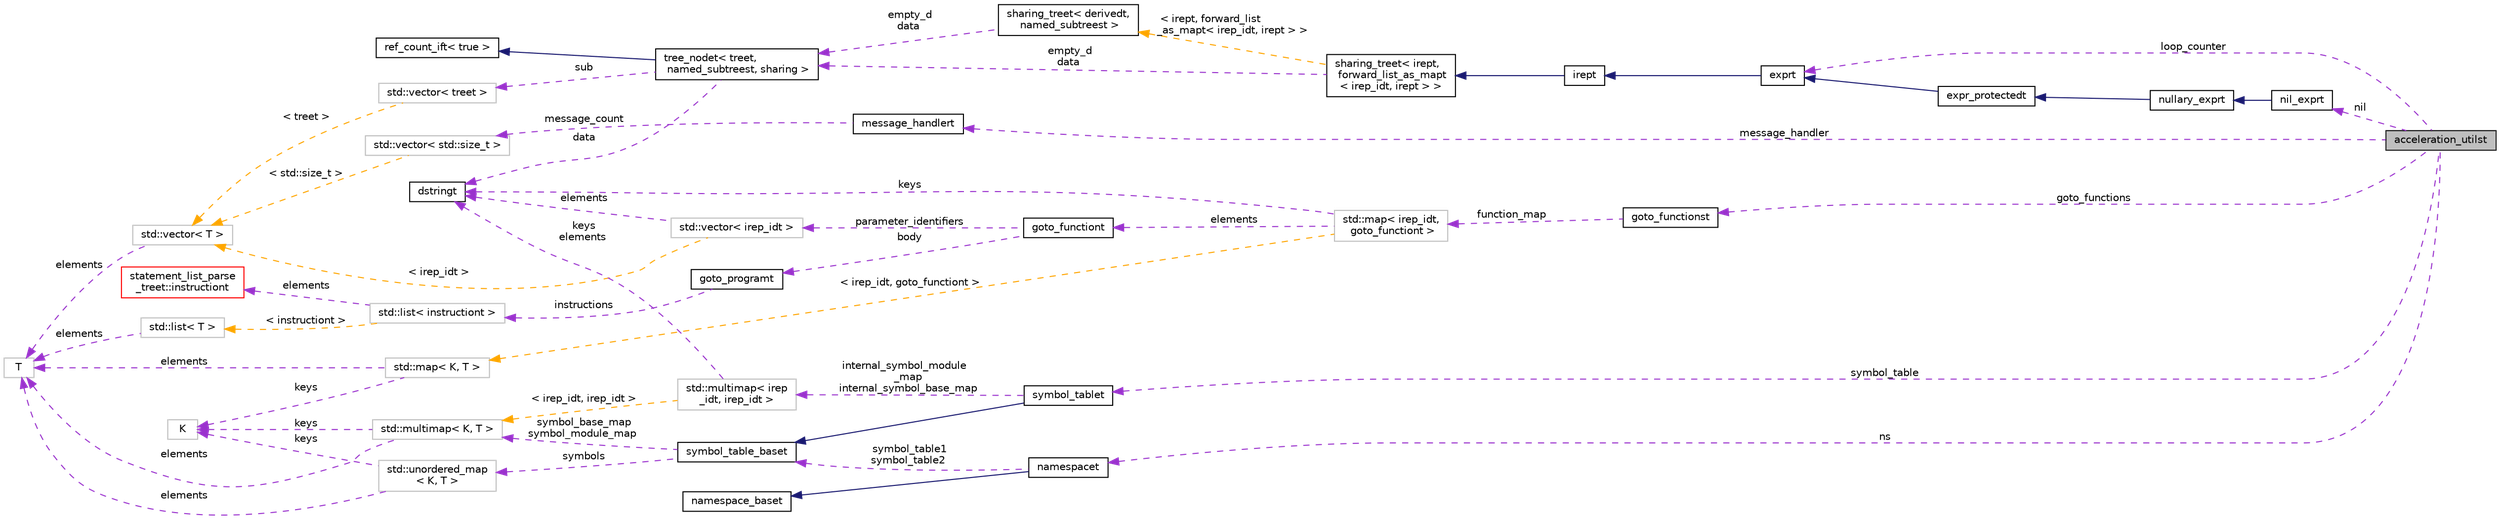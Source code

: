 digraph "acceleration_utilst"
{
 // LATEX_PDF_SIZE
  bgcolor="transparent";
  edge [fontname="Helvetica",fontsize="10",labelfontname="Helvetica",labelfontsize="10"];
  node [fontname="Helvetica",fontsize="10",shape=record];
  rankdir="LR";
  Node1 [label="acceleration_utilst",height=0.2,width=0.4,color="black", fillcolor="grey75", style="filled", fontcolor="black",tooltip=" "];
  Node2 -> Node1 [dir="back",color="darkorchid3",fontsize="10",style="dashed",label=" message_handler" ,fontname="Helvetica"];
  Node2 [label="message_handlert",height=0.2,width=0.4,color="black",URL="$classmessage__handlert.html",tooltip=" "];
  Node3 -> Node2 [dir="back",color="darkorchid3",fontsize="10",style="dashed",label=" message_count" ,fontname="Helvetica"];
  Node3 [label="std::vector\< std::size_t \>",height=0.2,width=0.4,color="grey75",tooltip=" "];
  Node4 -> Node3 [dir="back",color="orange",fontsize="10",style="dashed",label=" \< std::size_t \>" ,fontname="Helvetica"];
  Node4 [label="std::vector\< T \>",height=0.2,width=0.4,color="grey75",tooltip="STL class."];
  Node5 -> Node4 [dir="back",color="darkorchid3",fontsize="10",style="dashed",label=" elements" ,fontname="Helvetica"];
  Node5 [label="T",height=0.2,width=0.4,color="grey75",tooltip=" "];
  Node6 -> Node1 [dir="back",color="darkorchid3",fontsize="10",style="dashed",label=" symbol_table" ,fontname="Helvetica"];
  Node6 [label="symbol_tablet",height=0.2,width=0.4,color="black",URL="$classsymbol__tablet.html",tooltip="The symbol table."];
  Node7 -> Node6 [dir="back",color="midnightblue",fontsize="10",style="solid",fontname="Helvetica"];
  Node7 [label="symbol_table_baset",height=0.2,width=0.4,color="black",URL="$classsymbol__table__baset.html",tooltip="The symbol table base class interface."];
  Node8 -> Node7 [dir="back",color="darkorchid3",fontsize="10",style="dashed",label=" symbol_base_map\nsymbol_module_map" ,fontname="Helvetica"];
  Node8 [label="std::multimap\< K, T \>",height=0.2,width=0.4,color="grey75",tooltip="STL class."];
  Node9 -> Node8 [dir="back",color="darkorchid3",fontsize="10",style="dashed",label=" keys" ,fontname="Helvetica"];
  Node9 [label="K",height=0.2,width=0.4,color="grey75",tooltip=" "];
  Node5 -> Node8 [dir="back",color="darkorchid3",fontsize="10",style="dashed",label=" elements" ,fontname="Helvetica"];
  Node10 -> Node7 [dir="back",color="darkorchid3",fontsize="10",style="dashed",label=" symbols" ,fontname="Helvetica"];
  Node10 [label="std::unordered_map\l\< K, T \>",height=0.2,width=0.4,color="grey75",tooltip="STL class."];
  Node9 -> Node10 [dir="back",color="darkorchid3",fontsize="10",style="dashed",label=" keys" ,fontname="Helvetica"];
  Node5 -> Node10 [dir="back",color="darkorchid3",fontsize="10",style="dashed",label=" elements" ,fontname="Helvetica"];
  Node11 -> Node6 [dir="back",color="darkorchid3",fontsize="10",style="dashed",label=" internal_symbol_module\l_map\ninternal_symbol_base_map" ,fontname="Helvetica"];
  Node11 [label="std::multimap\< irep\l_idt, irep_idt \>",height=0.2,width=0.4,color="grey75",tooltip=" "];
  Node12 -> Node11 [dir="back",color="darkorchid3",fontsize="10",style="dashed",label=" keys\nelements" ,fontname="Helvetica"];
  Node12 [label="dstringt",height=0.2,width=0.4,color="black",URL="$classdstringt.html",tooltip="dstringt has one field, an unsigned integer no which is an index into a static table of strings."];
  Node8 -> Node11 [dir="back",color="orange",fontsize="10",style="dashed",label=" \< irep_idt, irep_idt \>" ,fontname="Helvetica"];
  Node13 -> Node1 [dir="back",color="darkorchid3",fontsize="10",style="dashed",label=" ns" ,fontname="Helvetica"];
  Node13 [label="namespacet",height=0.2,width=0.4,color="black",URL="$classnamespacet.html",tooltip="A namespacet is essentially one or two symbol tables bound together, to allow for symbol lookups in t..."];
  Node14 -> Node13 [dir="back",color="midnightblue",fontsize="10",style="solid",fontname="Helvetica"];
  Node14 [label="namespace_baset",height=0.2,width=0.4,color="black",URL="$classnamespace__baset.html",tooltip="Basic interface for a namespace."];
  Node7 -> Node13 [dir="back",color="darkorchid3",fontsize="10",style="dashed",label=" symbol_table1\nsymbol_table2" ,fontname="Helvetica"];
  Node15 -> Node1 [dir="back",color="darkorchid3",fontsize="10",style="dashed",label=" loop_counter" ,fontname="Helvetica"];
  Node15 [label="exprt",height=0.2,width=0.4,color="black",URL="$classexprt.html",tooltip="Base class for all expressions."];
  Node16 -> Node15 [dir="back",color="midnightblue",fontsize="10",style="solid",fontname="Helvetica"];
  Node16 [label="irept",height=0.2,width=0.4,color="black",URL="$classirept.html",tooltip="There are a large number of kinds of tree structured or tree-like data in CPROVER."];
  Node17 -> Node16 [dir="back",color="midnightblue",fontsize="10",style="solid",fontname="Helvetica"];
  Node17 [label="sharing_treet\< irept,\l forward_list_as_mapt\l\< irep_idt, irept \> \>",height=0.2,width=0.4,color="black",URL="$classsharing__treet.html",tooltip=" "];
  Node18 -> Node17 [dir="back",color="darkorchid3",fontsize="10",style="dashed",label=" empty_d\ndata" ,fontname="Helvetica"];
  Node18 [label="tree_nodet\< treet,\l named_subtreest, sharing \>",height=0.2,width=0.4,color="black",URL="$classtree__nodet.html",tooltip="A node with data in a tree, it contains:"];
  Node19 -> Node18 [dir="back",color="midnightblue",fontsize="10",style="solid",fontname="Helvetica"];
  Node19 [label="ref_count_ift\< true \>",height=0.2,width=0.4,color="black",URL="$structref__count__ift_3_01true_01_4.html",tooltip=" "];
  Node20 -> Node18 [dir="back",color="darkorchid3",fontsize="10",style="dashed",label=" sub" ,fontname="Helvetica"];
  Node20 [label="std::vector\< treet \>",height=0.2,width=0.4,color="grey75",tooltip=" "];
  Node4 -> Node20 [dir="back",color="orange",fontsize="10",style="dashed",label=" \< treet \>" ,fontname="Helvetica"];
  Node12 -> Node18 [dir="back",color="darkorchid3",fontsize="10",style="dashed",label=" data" ,fontname="Helvetica"];
  Node21 -> Node17 [dir="back",color="orange",fontsize="10",style="dashed",label=" \< irept, forward_list\l_as_mapt\< irep_idt, irept \> \>" ,fontname="Helvetica"];
  Node21 [label="sharing_treet\< derivedt,\l named_subtreest \>",height=0.2,width=0.4,color="black",URL="$classsharing__treet.html",tooltip="Base class for tree-like data structures with sharing."];
  Node18 -> Node21 [dir="back",color="darkorchid3",fontsize="10",style="dashed",label=" empty_d\ndata" ,fontname="Helvetica"];
  Node22 -> Node1 [dir="back",color="darkorchid3",fontsize="10",style="dashed",label=" nil" ,fontname="Helvetica"];
  Node22 [label="nil_exprt",height=0.2,width=0.4,color="black",URL="$classnil__exprt.html",tooltip="The NIL expression."];
  Node23 -> Node22 [dir="back",color="midnightblue",fontsize="10",style="solid",fontname="Helvetica"];
  Node23 [label="nullary_exprt",height=0.2,width=0.4,color="black",URL="$classnullary__exprt.html",tooltip="An expression without operands."];
  Node24 -> Node23 [dir="back",color="midnightblue",fontsize="10",style="solid",fontname="Helvetica"];
  Node24 [label="expr_protectedt",height=0.2,width=0.4,color="black",URL="$classexpr__protectedt.html",tooltip="Base class for all expressions."];
  Node15 -> Node24 [dir="back",color="midnightblue",fontsize="10",style="solid",fontname="Helvetica"];
  Node25 -> Node1 [dir="back",color="darkorchid3",fontsize="10",style="dashed",label=" goto_functions" ,fontname="Helvetica"];
  Node25 [label="goto_functionst",height=0.2,width=0.4,color="black",URL="$classgoto__functionst.html",tooltip="A collection of goto functions."];
  Node26 -> Node25 [dir="back",color="darkorchid3",fontsize="10",style="dashed",label=" function_map" ,fontname="Helvetica"];
  Node26 [label="std::map\< irep_idt,\l goto_functiont \>",height=0.2,width=0.4,color="grey75",tooltip=" "];
  Node27 -> Node26 [dir="back",color="darkorchid3",fontsize="10",style="dashed",label=" elements" ,fontname="Helvetica"];
  Node27 [label="goto_functiont",height=0.2,width=0.4,color="black",URL="$classgoto__functiont.html",tooltip="A goto function, consisting of function body (see body) and parameter identifiers (see parameter_iden..."];
  Node28 -> Node27 [dir="back",color="darkorchid3",fontsize="10",style="dashed",label=" parameter_identifiers" ,fontname="Helvetica"];
  Node28 [label="std::vector\< irep_idt \>",height=0.2,width=0.4,color="grey75",tooltip=" "];
  Node12 -> Node28 [dir="back",color="darkorchid3",fontsize="10",style="dashed",label=" elements" ,fontname="Helvetica"];
  Node4 -> Node28 [dir="back",color="orange",fontsize="10",style="dashed",label=" \< irep_idt \>" ,fontname="Helvetica"];
  Node29 -> Node27 [dir="back",color="darkorchid3",fontsize="10",style="dashed",label=" body" ,fontname="Helvetica"];
  Node29 [label="goto_programt",height=0.2,width=0.4,color="black",URL="$classgoto__programt.html",tooltip="A generic container class for the GOTO intermediate representation of one function."];
  Node30 -> Node29 [dir="back",color="darkorchid3",fontsize="10",style="dashed",label=" instructions" ,fontname="Helvetica"];
  Node30 [label="std::list\< instructiont \>",height=0.2,width=0.4,color="grey75",tooltip=" "];
  Node31 -> Node30 [dir="back",color="darkorchid3",fontsize="10",style="dashed",label=" elements" ,fontname="Helvetica"];
  Node31 [label="statement_list_parse\l_treet::instructiont",height=0.2,width=0.4,color="red",URL="$structstatement__list__parse__treet_1_1instructiont.html",tooltip="Represents a regular Statement List instruction which consists out of one or more codet tokens."];
  Node34 -> Node30 [dir="back",color="orange",fontsize="10",style="dashed",label=" \< instructiont \>" ,fontname="Helvetica"];
  Node34 [label="std::list\< T \>",height=0.2,width=0.4,color="grey75",tooltip="STL class."];
  Node5 -> Node34 [dir="back",color="darkorchid3",fontsize="10",style="dashed",label=" elements" ,fontname="Helvetica"];
  Node12 -> Node26 [dir="back",color="darkorchid3",fontsize="10",style="dashed",label=" keys" ,fontname="Helvetica"];
  Node35 -> Node26 [dir="back",color="orange",fontsize="10",style="dashed",label=" \< irep_idt, goto_functiont \>" ,fontname="Helvetica"];
  Node35 [label="std::map\< K, T \>",height=0.2,width=0.4,color="grey75",tooltip="STL class."];
  Node9 -> Node35 [dir="back",color="darkorchid3",fontsize="10",style="dashed",label=" keys" ,fontname="Helvetica"];
  Node5 -> Node35 [dir="back",color="darkorchid3",fontsize="10",style="dashed",label=" elements" ,fontname="Helvetica"];
}
